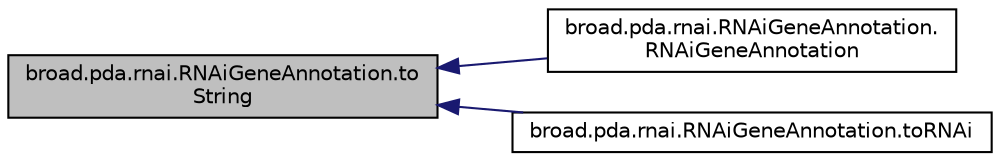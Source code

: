 digraph "broad.pda.rnai.RNAiGeneAnnotation.toString"
{
  edge [fontname="Helvetica",fontsize="10",labelfontname="Helvetica",labelfontsize="10"];
  node [fontname="Helvetica",fontsize="10",shape=record];
  rankdir="LR";
  Node1 [label="broad.pda.rnai.RNAiGeneAnnotation.to\lString",height=0.2,width=0.4,color="black", fillcolor="grey75", style="filled" fontcolor="black"];
  Node1 -> Node2 [dir="back",color="midnightblue",fontsize="10",style="solid"];
  Node2 [label="broad.pda.rnai.RNAiGeneAnnotation.\lRNAiGeneAnnotation",height=0.2,width=0.4,color="black", fillcolor="white", style="filled",URL="$classbroad_1_1pda_1_1rnai_1_1_r_n_ai_gene_annotation.html#a84325bab55153c957c7456d9d10ea55f"];
  Node1 -> Node3 [dir="back",color="midnightblue",fontsize="10",style="solid"];
  Node3 [label="broad.pda.rnai.RNAiGeneAnnotation.toRNAi",height=0.2,width=0.4,color="black", fillcolor="white", style="filled",URL="$classbroad_1_1pda_1_1rnai_1_1_r_n_ai_gene_annotation.html#ab65a6a0b3e97a8b3603544074da5ff21"];
}
